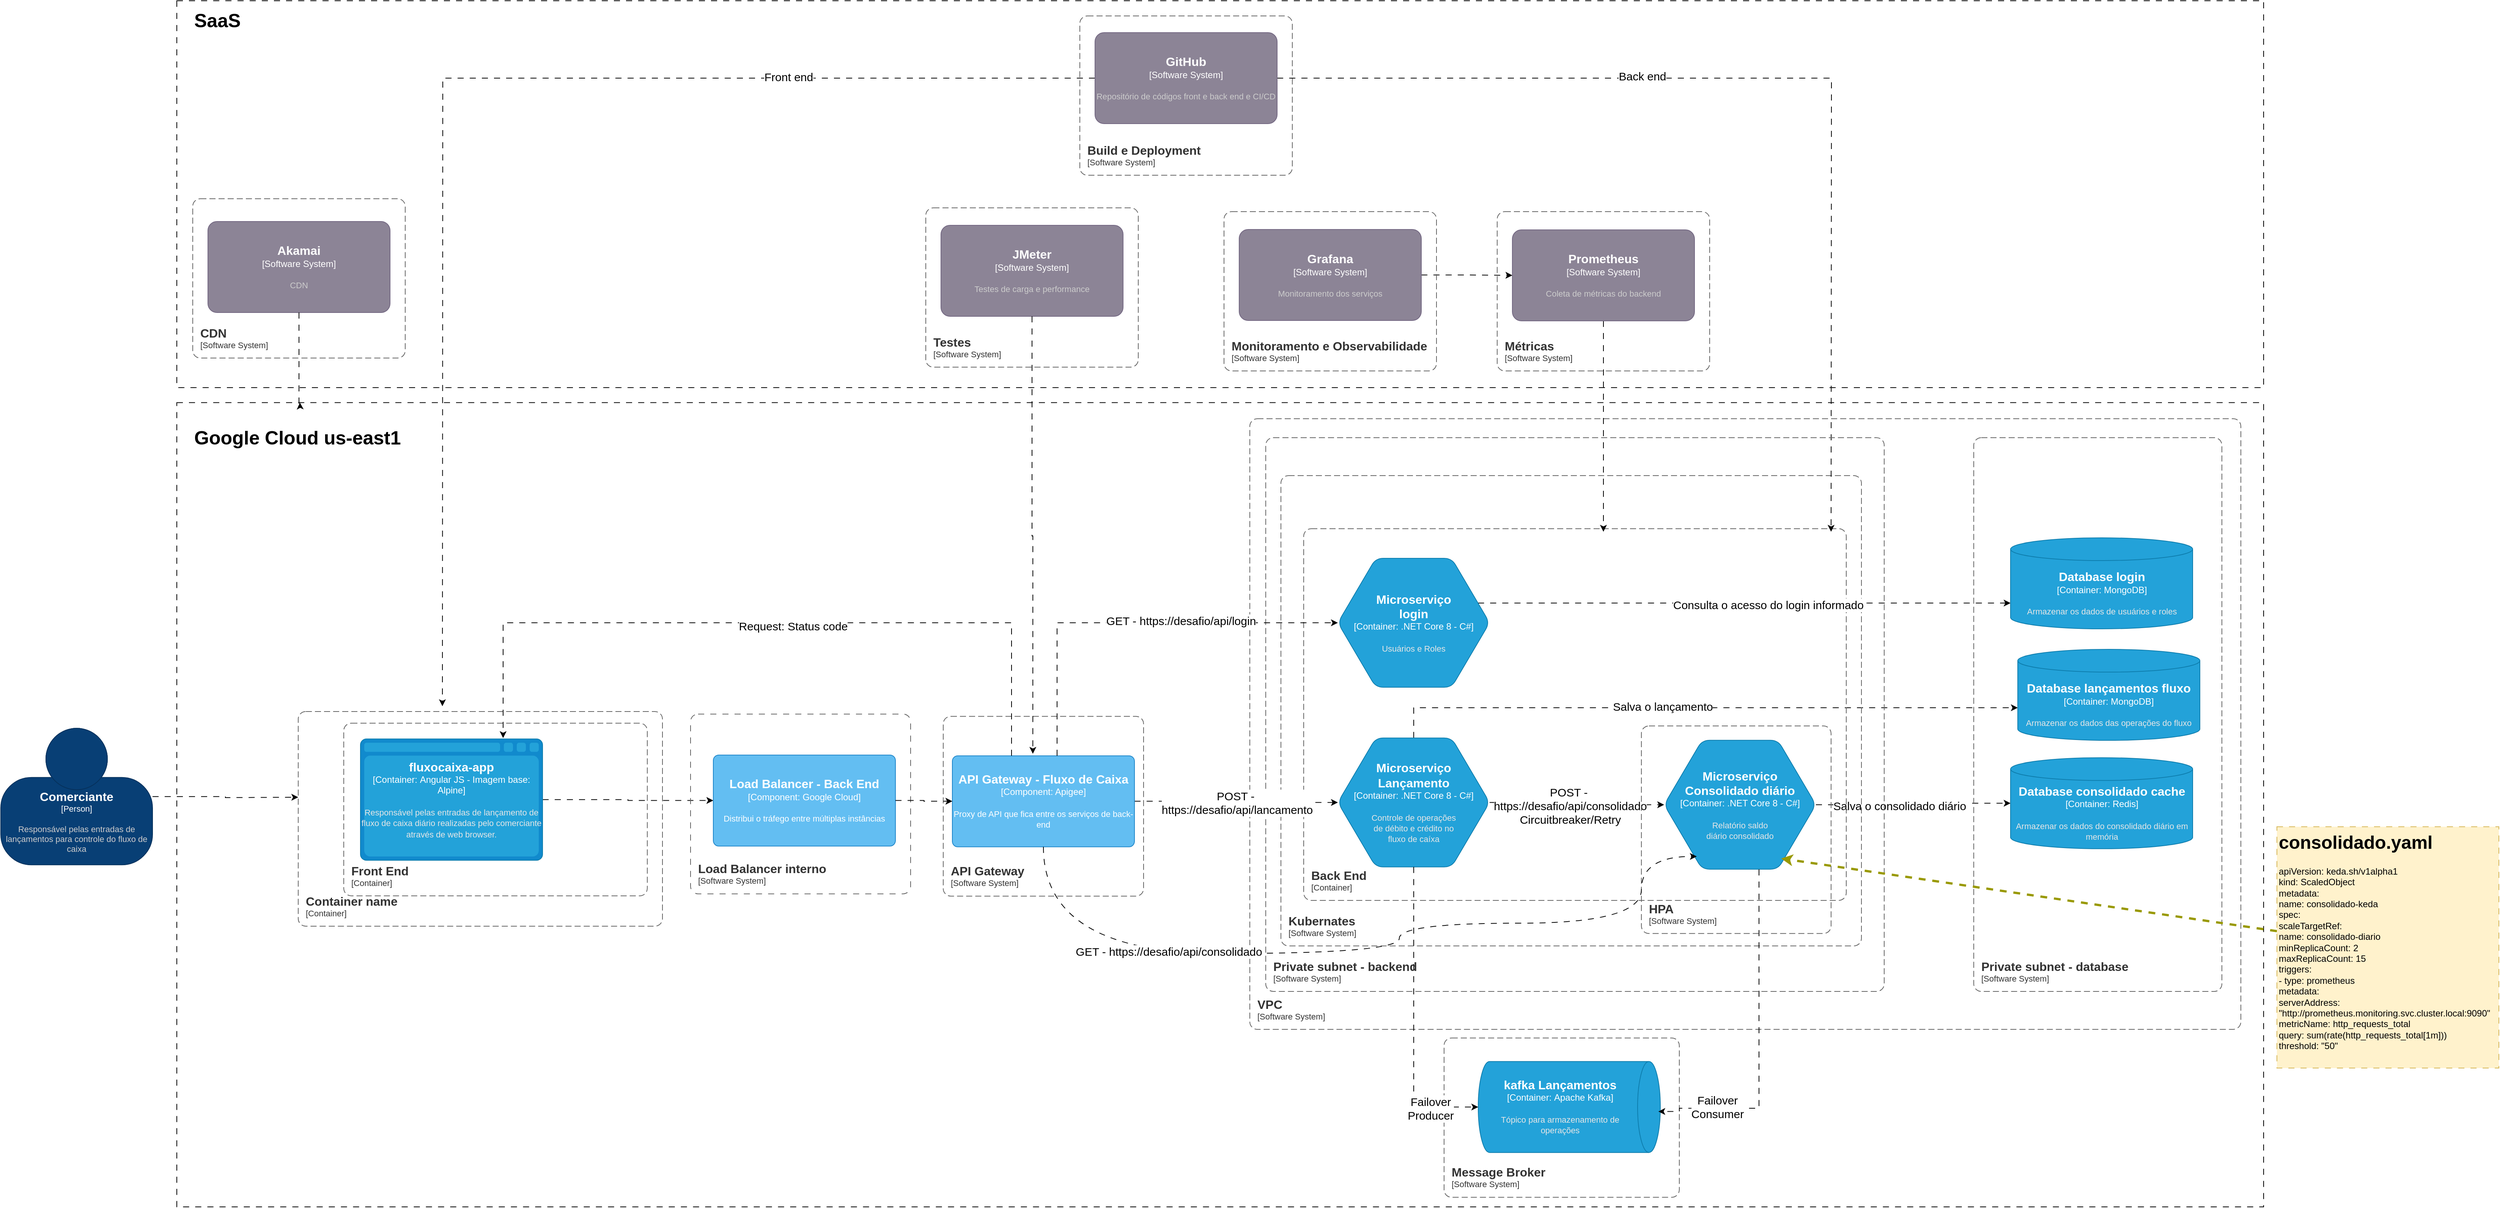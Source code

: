 <mxfile version="26.0.14">
  <diagram id="JQg-i-81HP-FtIX9Tc9Z" name="desafio-arquitetura-solucao">
    <mxGraphModel dx="3010" dy="2266" grid="1" gridSize="10" guides="1" tooltips="1" connect="1" arrows="1" fold="1" page="1" pageScale="1" pageWidth="827" pageHeight="1169" math="0" shadow="0">
      <root>
        <mxCell id="0" />
        <mxCell id="1" parent="0" />
        <mxCell id="1_nWTjB4D2IeN52-ntGo-1" value="" style="rounded=0;whiteSpace=wrap;html=1;dashed=1;dashPattern=8 8;" parent="1" vertex="1">
          <mxGeometry x="-430" y="-970" width="2750" height="510" as="geometry" />
        </mxCell>
        <mxCell id="1_nWTjB4D2IeN52-ntGo-2" value="" style="rounded=0;whiteSpace=wrap;html=1;dashed=1;dashPattern=8 8;" parent="1" vertex="1">
          <mxGeometry x="-430" y="-440.27" width="2750" height="1060.27" as="geometry" />
        </mxCell>
        <object placeholders="1" c4Name="VPC" c4Type="ContainerScopeBoundary" c4Application="Software System" label="&lt;font style=&quot;font-size: 16px&quot;&gt;&lt;b&gt;&lt;div style=&quot;text-align: left&quot;&gt;%c4Name%&lt;/div&gt;&lt;/b&gt;&lt;/font&gt;&lt;div style=&quot;text-align: left&quot;&gt;[%c4Application%]&lt;/div&gt;" id="1_nWTjB4D2IeN52-ntGo-3">
          <mxCell style="rounded=1;fontSize=11;whiteSpace=wrap;html=1;dashed=1;arcSize=20;fillColor=none;strokeColor=#666666;fontColor=#333333;labelBackgroundColor=none;align=left;verticalAlign=bottom;labelBorderColor=none;spacingTop=0;spacing=10;dashPattern=8 4;metaEdit=1;rotatable=0;perimeter=rectanglePerimeter;noLabel=0;labelPadding=0;allowArrows=0;connectable=0;expand=0;recursiveResize=0;editable=1;pointerEvents=0;absoluteArcSize=1;points=[[0.25,0,0],[0.5,0,0],[0.75,0,0],[1,0.25,0],[1,0.5,0],[1,0.75,0],[0.75,1,0],[0.5,1,0],[0.25,1,0],[0,0.75,0],[0,0.5,0],[0,0.25,0]];" parent="1" vertex="1">
            <mxGeometry x="984" y="-419" width="1306" height="805" as="geometry" />
          </mxCell>
        </object>
        <mxCell id="mxPeXCkVyTrsWIljdPd1-1" style="edgeStyle=orthogonalEdgeStyle;rounded=0;orthogonalLoop=1;jettySize=auto;html=1;dashed=1;dashPattern=8 8;" parent="1" source="1_nWTjB4D2IeN52-ntGo-5" edge="1">
          <mxGeometry relative="1" as="geometry">
            <mxPoint x="-270" y="80" as="targetPoint" />
          </mxGeometry>
        </mxCell>
        <object placeholders="1" c4Name="Comerciante" c4Type="Person" c4Description="Responsável pelas entradas de lançamentos para controle do fluxo de caixa" label="&lt;font style=&quot;font-size: 16px&quot;&gt;&lt;b&gt;%c4Name%&lt;/b&gt;&lt;/font&gt;&lt;div&gt;[%c4Type%]&lt;/div&gt;&lt;br&gt;&lt;div&gt;&lt;font style=&quot;font-size: 11px&quot;&gt;&lt;font color=&quot;#cccccc&quot;&gt;%c4Description%&lt;/font&gt;&lt;/div&gt;" id="1_nWTjB4D2IeN52-ntGo-5">
          <mxCell style="html=1;fontSize=11;dashed=0;whiteSpace=wrap;fillColor=#083F75;strokeColor=#06315C;fontColor=#ffffff;shape=mxgraph.c4.person2;align=center;metaEdit=1;points=[[0.5,0,0],[1,0.5,0],[1,0.75,0],[0.75,1,0],[0.5,1,0],[0.25,1,0],[0,0.75,0],[0,0.5,0]];resizable=0;" parent="1" vertex="1">
            <mxGeometry x="-662" y="-10.92" width="200" height="180" as="geometry" />
          </mxCell>
        </object>
        <mxCell id="1_nWTjB4D2IeN52-ntGo-79" style="edgeStyle=orthogonalEdgeStyle;rounded=0;orthogonalLoop=1;jettySize=auto;html=1;dashed=1;dashPattern=8 8;" parent="1" source="1_nWTjB4D2IeN52-ntGo-7" target="1_nWTjB4D2IeN52-ntGo-20" edge="1">
          <mxGeometry relative="1" as="geometry" />
        </mxCell>
        <object placeholders="1" c4Name="fluxocaixa-app" c4Type="Container" c4Technology="Angular JS - Imagem base: Alpine" c4Description="Responsável pelas entradas de lançamento de fluxo de caixa diário realizadas pelo comerciante através de web browser." label="&lt;font style=&quot;font-size: 16px&quot;&gt;&lt;b&gt;%c4Name%&lt;/b&gt;&lt;/font&gt;&lt;div&gt;[%c4Type%:&amp;nbsp;%c4Technology%]&lt;/div&gt;&lt;br&gt;&lt;div&gt;&lt;font style=&quot;font-size: 11px&quot;&gt;&lt;font color=&quot;#E6E6E6&quot;&gt;%c4Description%&lt;/font&gt;&lt;/div&gt;" id="1_nWTjB4D2IeN52-ntGo-7">
          <mxCell style="shape=mxgraph.c4.webBrowserContainer2;whiteSpace=wrap;html=1;boundedLbl=1;rounded=0;labelBackgroundColor=none;strokeColor=#118ACD;fillColor=#23A2D9;strokeColor=#118ACD;strokeColor2=#0E7DAD;fontSize=12;fontColor=#ffffff;align=center;metaEdit=1;points=[[0.5,0,0],[1,0.25,0],[1,0.5,0],[1,0.75,0],[0.5,1,0],[0,0.75,0],[0,0.5,0],[0,0.25,0]];resizable=0;" parent="1" vertex="1">
            <mxGeometry x="-188" y="3.08" width="240" height="160" as="geometry" />
          </mxCell>
        </object>
        <mxCell id="YRDQyGarxP1mwt7uBisZ-7" style="edgeStyle=orthogonalEdgeStyle;rounded=0;orthogonalLoop=1;jettySize=auto;html=1;dashed=1;dashPattern=8 8;" parent="1" source="1_nWTjB4D2IeN52-ntGo-8" target="1_nWTjB4D2IeN52-ntGo-12" edge="1">
          <mxGeometry relative="1" as="geometry">
            <Array as="points">
              <mxPoint x="1200" y="-38" />
            </Array>
          </mxGeometry>
        </mxCell>
        <mxCell id="lhtxCSXEla56fKNSRo25-4" value="Salva o lançamento" style="edgeLabel;html=1;align=center;verticalAlign=middle;resizable=0;points=[];fontSize=15;" parent="YRDQyGarxP1mwt7uBisZ-7" vertex="1" connectable="0">
          <mxGeometry x="0.151" y="2" relative="1" as="geometry">
            <mxPoint x="-113" as="offset" />
          </mxGeometry>
        </mxCell>
        <object placeholders="1" c4Name="Microserviço &#xa;Lançamento" c4Type="Container" c4Technology=".NET Core 8 - C#" c4Description="Controle de operações &#xa;de débito e crédito no &#xa;fluxo de caíxa" label="&lt;font style=&quot;font-size: 16px&quot;&gt;&lt;b&gt;%c4Name%&lt;/b&gt;&lt;/font&gt;&lt;div&gt;[%c4Type%:&amp;nbsp;%c4Technology%]&lt;/div&gt;&lt;br&gt;&lt;div&gt;&lt;font style=&quot;font-size: 11px&quot;&gt;&lt;font color=&quot;#E6E6E6&quot;&gt;%c4Description%&lt;/font&gt;&lt;/div&gt;" id="1_nWTjB4D2IeN52-ntGo-8">
          <mxCell style="shape=hexagon;size=50;perimeter=hexagonPerimeter2;whiteSpace=wrap;html=1;fixedSize=1;rounded=1;labelBackgroundColor=none;fillColor=#23A2D9;fontSize=12;fontColor=#ffffff;align=center;strokeColor=#0E7DAD;metaEdit=1;points=[[0.5,0,0],[1,0.25,0],[1,0.5,0],[1,0.75,0],[0.5,1,0],[0,0.75,0],[0,0.5,0],[0,0.25,0]];resizable=0;" parent="1" vertex="1">
            <mxGeometry x="1100" y="1.88" width="200" height="170" as="geometry" />
          </mxCell>
        </object>
        <mxCell id="YRDQyGarxP1mwt7uBisZ-6" style="edgeStyle=orthogonalEdgeStyle;rounded=0;orthogonalLoop=1;jettySize=auto;html=1;dashed=1;dashPattern=8 8;" parent="1" source="1_nWTjB4D2IeN52-ntGo-9" target="1_nWTjB4D2IeN52-ntGo-13" edge="1">
          <mxGeometry relative="1" as="geometry" />
        </mxCell>
        <mxCell id="lhtxCSXEla56fKNSRo25-6" value="Salva o consolidado diário" style="edgeLabel;html=1;align=center;verticalAlign=middle;resizable=0;points=[];fontSize=15;" parent="YRDQyGarxP1mwt7uBisZ-6" vertex="1" connectable="0">
          <mxGeometry x="-0.15" y="-1" relative="1" as="geometry">
            <mxPoint as="offset" />
          </mxGeometry>
        </mxCell>
        <object placeholders="1" c4Name="Microserviço &#xa;Consolidado diário" c4Type="Container" c4Technology=".NET Core 8 - C#" c4Description="Relatório saldo &#xa;diário consolidado" label="&lt;font style=&quot;font-size: 16px&quot;&gt;&lt;b&gt;%c4Name%&lt;/b&gt;&lt;/font&gt;&lt;div&gt;[%c4Type%:&amp;nbsp;%c4Technology%]&lt;/div&gt;&lt;br&gt;&lt;div&gt;&lt;font style=&quot;font-size: 11px&quot;&gt;&lt;font color=&quot;#E6E6E6&quot;&gt;%c4Description%&lt;/font&gt;&lt;/div&gt;" id="1_nWTjB4D2IeN52-ntGo-9">
          <mxCell style="shape=hexagon;size=50;perimeter=hexagonPerimeter2;whiteSpace=wrap;html=1;fixedSize=1;rounded=1;labelBackgroundColor=none;fillColor=#23A2D9;fontSize=12;fontColor=#ffffff;align=center;strokeColor=#0E7DAD;metaEdit=1;points=[[0.5,0,0],[1,0.25,0],[1,0.5,0],[1,0.75,0],[0.5,1,0],[0,0.75,0],[0,0.5,0],[0,0.25,0]];resizable=0;" parent="1" vertex="1">
            <mxGeometry x="1530" y="4.88" width="200" height="170" as="geometry" />
          </mxCell>
        </object>
        <mxCell id="1_nWTjB4D2IeN52-ntGo-10" style="edgeStyle=orthogonalEdgeStyle;rounded=0;orthogonalLoop=1;jettySize=auto;html=1;dashed=1;dashPattern=8 8;" parent="1" source="1_nWTjB4D2IeN52-ntGo-11" target="1_nWTjB4D2IeN52-ntGo-34" edge="1">
          <mxGeometry relative="1" as="geometry" />
        </mxCell>
        <object placeholders="1" c4Name="Grafana" c4Type="Software System" c4Description="Monitoramento dos serviços" label="&lt;font style=&quot;font-size: 16px&quot;&gt;&lt;b&gt;%c4Name%&lt;/b&gt;&lt;/font&gt;&lt;div&gt;[%c4Type%]&lt;/div&gt;&lt;br&gt;&lt;div&gt;&lt;font style=&quot;font-size: 11px&quot;&gt;&lt;font color=&quot;#cccccc&quot;&gt;%c4Description%&lt;/font&gt;&lt;/div&gt;" id="1_nWTjB4D2IeN52-ntGo-11">
          <mxCell style="rounded=1;whiteSpace=wrap;html=1;labelBackgroundColor=none;fillColor=#8C8496;fontColor=#ffffff;align=center;arcSize=10;strokeColor=#736782;metaEdit=1;resizable=0;points=[[0.25,0,0],[0.5,0,0],[0.75,0,0],[1,0.25,0],[1,0.5,0],[1,0.75,0],[0.75,1,0],[0.5,1,0],[0.25,1,0],[0,0.75,0],[0,0.5,0],[0,0.25,0]];" parent="1" vertex="1">
            <mxGeometry x="970" y="-668.5" width="240" height="120" as="geometry" />
          </mxCell>
        </object>
        <object placeholders="1" c4Name="Database lançamentos fluxo" c4Type="Container" c4Technology="MongoDB" c4Description="Armazenar os dados das operações do fluxo" label="&lt;font style=&quot;font-size: 16px&quot;&gt;&lt;b&gt;%c4Name%&lt;/b&gt;&lt;/font&gt;&lt;div&gt;[%c4Type%:&amp;nbsp;%c4Technology%]&lt;/div&gt;&lt;br&gt;&lt;div&gt;&lt;font style=&quot;font-size: 11px&quot;&gt;&lt;font color=&quot;#E6E6E6&quot;&gt;%c4Description%&lt;/font&gt;&lt;/div&gt;" id="1_nWTjB4D2IeN52-ntGo-12">
          <mxCell style="shape=cylinder3;size=15;whiteSpace=wrap;html=1;boundedLbl=1;rounded=0;labelBackgroundColor=none;fillColor=#23A2D9;fontSize=12;fontColor=#ffffff;align=center;strokeColor=#0E7DAD;metaEdit=1;points=[[0.5,0,0],[1,0.25,0],[1,0.5,0],[1,0.75,0],[0.5,1,0],[0,0.75,0],[0,0.5,0],[0,0.25,0]];resizable=0;" parent="1" vertex="1">
            <mxGeometry x="1996" y="-115" width="240" height="120" as="geometry" />
          </mxCell>
        </object>
        <object placeholders="1" c4Name="Database consolidado cache" c4Type="Container" c4Technology="Redis" c4Description="Armazenar os dados do consolidado diário em memória" label="&lt;font style=&quot;font-size: 16px&quot;&gt;&lt;b&gt;%c4Name%&lt;/b&gt;&lt;/font&gt;&lt;div&gt;[%c4Type%:&amp;nbsp;%c4Technology%]&lt;/div&gt;&lt;br&gt;&lt;div&gt;&lt;font style=&quot;font-size: 11px&quot;&gt;&lt;font color=&quot;#E6E6E6&quot;&gt;%c4Description%&lt;/font&gt;&lt;/div&gt;" id="1_nWTjB4D2IeN52-ntGo-13">
          <mxCell style="shape=cylinder3;size=15;whiteSpace=wrap;html=1;boundedLbl=1;rounded=0;labelBackgroundColor=none;fillColor=#23A2D9;fontSize=12;fontColor=#ffffff;align=center;strokeColor=#0E7DAD;metaEdit=1;points=[[0.5,0,0],[1,0.25,0],[1,0.5,0],[1,0.75,0],[0.5,1,0],[0,0.75,0],[0,0.5,0],[0,0.25,0]];resizable=0;" parent="1" vertex="1">
            <mxGeometry x="1986.5" y="27.88" width="240" height="120" as="geometry" />
          </mxCell>
        </object>
        <object placeholders="1" c4Name="Front End" c4Type="ContainerScopeBoundary" c4Application="Container" label="&lt;font style=&quot;font-size: 16px&quot;&gt;&lt;b&gt;&lt;div style=&quot;text-align: left&quot;&gt;%c4Name%&lt;/div&gt;&lt;/b&gt;&lt;/font&gt;&lt;div style=&quot;text-align: left&quot;&gt;[%c4Application%]&lt;/div&gt;" id="1_nWTjB4D2IeN52-ntGo-14">
          <mxCell style="rounded=1;fontSize=11;whiteSpace=wrap;html=1;dashed=1;arcSize=20;fillColor=none;strokeColor=#666666;fontColor=#333333;labelBackgroundColor=none;align=left;verticalAlign=bottom;labelBorderColor=none;spacingTop=0;spacing=10;dashPattern=8 4;metaEdit=1;rotatable=0;perimeter=rectanglePerimeter;noLabel=0;labelPadding=0;allowArrows=0;connectable=0;expand=0;recursiveResize=0;editable=1;pointerEvents=0;absoluteArcSize=1;points=[[0.25,0,0],[0.5,0,0],[0.75,0,0],[1,0.25,0],[1,0.5,0],[1,0.75,0],[0.75,1,0],[0.5,1,0],[0.25,1,0],[0,0.75,0],[0,0.5,0],[0,0.25,0]];" parent="1" vertex="1">
            <mxGeometry x="-210" y="-17.62" width="400" height="227.62" as="geometry" />
          </mxCell>
        </object>
        <object placeholders="1" c4Name="Back End" c4Type="ContainerScopeBoundary" c4Application="Container" label="&lt;font style=&quot;font-size: 16px&quot;&gt;&lt;b&gt;&lt;div style=&quot;text-align: left&quot;&gt;%c4Name%&lt;/div&gt;&lt;/b&gt;&lt;/font&gt;&lt;div style=&quot;text-align: left&quot;&gt;[%c4Application%]&lt;/div&gt;" id="1_nWTjB4D2IeN52-ntGo-15">
          <mxCell style="rounded=1;fontSize=11;whiteSpace=wrap;html=1;dashed=1;arcSize=20;fillColor=none;strokeColor=#666666;fontColor=#333333;labelBackgroundColor=none;align=left;verticalAlign=bottom;labelBorderColor=none;spacingTop=0;spacing=10;dashPattern=8 4;metaEdit=1;rotatable=0;perimeter=rectanglePerimeter;noLabel=0;labelPadding=0;allowArrows=0;connectable=0;expand=0;recursiveResize=0;editable=1;pointerEvents=0;absoluteArcSize=1;points=[[0.25,0,0],[0.5,0,0],[0.75,0,0],[1,0.25,0],[1,0.5,0],[1,0.75,0],[0.75,1,0],[0.5,1,0],[0.25,1,0],[0,0.75,0],[0,0.5,0],[0,0.25,0]];" parent="1" vertex="1">
            <mxGeometry x="1055" y="-274" width="715" height="490" as="geometry" />
          </mxCell>
        </object>
        <object placeholders="1" c4Name="Message Broker" c4Type="ContainerScopeBoundary" c4Application="Software System" label="&lt;font style=&quot;font-size: 16px&quot;&gt;&lt;b&gt;&lt;div style=&quot;text-align: left&quot;&gt;%c4Name%&lt;/div&gt;&lt;/b&gt;&lt;/font&gt;&lt;div style=&quot;text-align: left&quot;&gt;[%c4Application%]&lt;/div&gt;" id="1_nWTjB4D2IeN52-ntGo-16">
          <mxCell style="rounded=1;fontSize=11;whiteSpace=wrap;html=1;dashed=1;arcSize=20;fillColor=none;strokeColor=#666666;fontColor=#333333;labelBackgroundColor=none;align=left;verticalAlign=bottom;labelBorderColor=none;spacingTop=0;spacing=10;dashPattern=8 4;metaEdit=1;rotatable=0;perimeter=rectanglePerimeter;noLabel=0;labelPadding=0;allowArrows=0;connectable=0;expand=0;recursiveResize=0;editable=1;pointerEvents=0;absoluteArcSize=1;points=[[0.25,0,0],[0.5,0,0],[0.75,0,0],[1,0.25,0],[1,0.5,0],[1,0.75,0],[0.75,1,0],[0.5,1,0],[0.25,1,0],[0,0.75,0],[0,0.5,0],[0,0.25,0]];" parent="1" vertex="1">
            <mxGeometry x="1240" y="397.38" width="310" height="210" as="geometry" />
          </mxCell>
        </object>
        <object placeholders="1" c4Name="kafka Lançamentos" c4Type="Container" c4Technology="Apache Kafka" c4Description="Tópico para armazenamento de operações" label="&lt;font style=&quot;font-size: 16px&quot;&gt;&lt;b&gt;%c4Name%&lt;/b&gt;&lt;/font&gt;&lt;div&gt;[%c4Type%:&amp;nbsp;%c4Technology%]&lt;/div&gt;&lt;br&gt;&lt;div&gt;&lt;font style=&quot;font-size: 11px&quot;&gt;&lt;font color=&quot;#E6E6E6&quot;&gt;%c4Description%&lt;/font&gt;&lt;/div&gt;" id="1_nWTjB4D2IeN52-ntGo-17">
          <mxCell style="shape=cylinder3;size=15;direction=south;whiteSpace=wrap;html=1;boundedLbl=1;rounded=0;labelBackgroundColor=none;fillColor=#23A2D9;fontSize=12;fontColor=#ffffff;align=center;strokeColor=#0E7DAD;metaEdit=1;points=[[0.5,0,0],[1,0.25,0],[1,0.5,0],[1,0.75,0],[0.5,1,0],[0,0.75,0],[0,0.5,0],[0,0.25,0]];resizable=0;" parent="1" vertex="1">
            <mxGeometry x="1285" y="428.38" width="240" height="120" as="geometry" />
          </mxCell>
        </object>
        <object placeholders="1" c4Name="Testes" c4Type="SystemScopeBoundary" c4Application="Software System" label="&lt;font style=&quot;font-size: 16px&quot;&gt;&lt;b&gt;&lt;div style=&quot;text-align: left&quot;&gt;%c4Name%&lt;/div&gt;&lt;/b&gt;&lt;/font&gt;&lt;div style=&quot;text-align: left&quot;&gt;[%c4Application%]&lt;/div&gt;" id="1_nWTjB4D2IeN52-ntGo-18">
          <mxCell style="rounded=1;fontSize=11;whiteSpace=wrap;html=1;dashed=1;arcSize=20;fillColor=none;strokeColor=#666666;fontColor=#333333;labelBackgroundColor=none;align=left;verticalAlign=bottom;labelBorderColor=none;spacingTop=0;spacing=10;dashPattern=8 4;metaEdit=1;rotatable=0;perimeter=rectanglePerimeter;noLabel=0;labelPadding=0;allowArrows=0;connectable=0;expand=0;recursiveResize=0;editable=1;pointerEvents=0;absoluteArcSize=1;points=[[0.25,0,0],[0.5,0,0],[0.75,0,0],[1,0.25,0],[1,0.5,0],[1,0.75,0],[0.75,1,0],[0.5,1,0],[0.25,1,0],[0,0.75,0],[0,0.5,0],[0,0.25,0]];" parent="1" vertex="1">
            <mxGeometry x="557" y="-697" width="280" height="210" as="geometry" />
          </mxCell>
        </object>
        <object placeholders="1" c4Name="JMeter" c4Type="Software System" c4Description="Testes de carga e performance" label="&lt;font style=&quot;font-size: 16px&quot;&gt;&lt;b&gt;%c4Name%&lt;/b&gt;&lt;/font&gt;&lt;div&gt;[%c4Type%]&lt;/div&gt;&lt;br&gt;&lt;div&gt;&lt;font style=&quot;font-size: 11px&quot;&gt;&lt;font color=&quot;#cccccc&quot;&gt;%c4Description%&lt;/font&gt;&lt;/div&gt;" id="1_nWTjB4D2IeN52-ntGo-19">
          <mxCell style="rounded=1;whiteSpace=wrap;html=1;labelBackgroundColor=none;fillColor=#8C8496;fontColor=#ffffff;align=center;arcSize=10;strokeColor=#736782;metaEdit=1;resizable=0;points=[[0.25,0,0],[0.5,0,0],[0.75,0,0],[1,0.25,0],[1,0.5,0],[1,0.75,0],[0.75,1,0],[0.5,1,0],[0.25,1,0],[0,0.75,0],[0,0.5,0],[0,0.25,0]];" parent="1" vertex="1">
            <mxGeometry x="577" y="-674" width="240" height="120" as="geometry" />
          </mxCell>
        </object>
        <object placeholders="1" c4Name="Load Balancer - Back End" c4Type="Component" c4Technology="Google Cloud" c4Description="Distribui o tráfego entre múltiplas instâncias" label="&lt;font style=&quot;font-size: 16px&quot;&gt;&lt;b&gt;%c4Name%&lt;/b&gt;&lt;/font&gt;&lt;div&gt;[%c4Type%: %c4Technology%]&lt;/div&gt;&lt;br&gt;&lt;div&gt;&lt;font style=&quot;font-size: 11px&quot;&gt;%c4Description%&lt;/font&gt;&lt;/div&gt;" id="1_nWTjB4D2IeN52-ntGo-20">
          <mxCell style="rounded=1;whiteSpace=wrap;html=1;labelBackgroundColor=none;fillColor=#63BEF2;fontColor=#ffffff;align=center;arcSize=6;strokeColor=#2086C9;metaEdit=1;resizable=0;points=[[0.25,0,0],[0.5,0,0],[0.75,0,0],[1,0.25,0],[1,0.5,0],[1,0.75,0],[0.75,1,0],[0.5,1,0],[0.25,1,0],[0,0.75,0],[0,0.5,0],[0,0.25,0]];" parent="1" vertex="1">
            <mxGeometry x="277" y="24.33" width="240" height="120" as="geometry" />
          </mxCell>
        </object>
        <object placeholders="1" c4Name="Load Balancer interno" c4Type="SystemScopeBoundary" c4Application="Software System" label="&lt;font style=&quot;font-size: 16px&quot;&gt;&lt;b&gt;&lt;div style=&quot;text-align: left&quot;&gt;%c4Name%&lt;/div&gt;&lt;/b&gt;&lt;/font&gt;&lt;div style=&quot;text-align: left&quot;&gt;[%c4Application%]&lt;/div&gt;" id="1_nWTjB4D2IeN52-ntGo-21">
          <mxCell style="rounded=1;fontSize=11;whiteSpace=wrap;html=1;dashed=1;arcSize=20;fillColor=none;strokeColor=#666666;fontColor=#333333;labelBackgroundColor=none;align=left;verticalAlign=bottom;labelBorderColor=none;spacingTop=0;spacing=10;dashPattern=8 8;metaEdit=1;rotatable=0;perimeter=rectanglePerimeter;noLabel=0;labelPadding=0;allowArrows=0;connectable=0;expand=0;recursiveResize=0;editable=1;pointerEvents=0;absoluteArcSize=1;points=[[0.25,0,0],[0.5,0,0],[0.75,0,0],[1,0.25,0],[1,0.5,0],[1,0.75,0],[0.75,1,0],[0.5,1,0],[0.25,1,0],[0,0.75,0],[0,0.5,0],[0,0.25,0]];" parent="1" vertex="1">
            <mxGeometry x="247" y="-29.67" width="290" height="237" as="geometry" />
          </mxCell>
        </object>
        <object placeholders="1" c4Name="Kubernates" c4Type="SystemScopeBoundary" c4Application="Software System" label="&lt;font style=&quot;font-size: 16px&quot;&gt;&lt;b&gt;&lt;div style=&quot;text-align: left&quot;&gt;%c4Name%&lt;/div&gt;&lt;/b&gt;&lt;/font&gt;&lt;div style=&quot;text-align: left&quot;&gt;[%c4Application%]&lt;/div&gt;" id="1_nWTjB4D2IeN52-ntGo-22">
          <mxCell style="rounded=1;fontSize=11;whiteSpace=wrap;html=1;dashed=1;arcSize=20;fillColor=none;strokeColor=#666666;fontColor=#333333;labelBackgroundColor=none;align=left;verticalAlign=bottom;labelBorderColor=none;spacingTop=0;spacing=10;dashPattern=8 4;metaEdit=1;rotatable=0;perimeter=rectanglePerimeter;noLabel=0;labelPadding=0;allowArrows=0;connectable=0;expand=0;recursiveResize=0;editable=1;pointerEvents=0;absoluteArcSize=1;points=[[0.25,0,0],[0.5,0,0],[0.75,0,0],[1,0.25,0],[1,0.5,0],[1,0.75,0],[0.75,1,0],[0.5,1,0],[0.25,1,0],[0,0.75,0],[0,0.5,0],[0,0.25,0]];" parent="1" vertex="1">
            <mxGeometry x="1025" y="-344" width="765" height="620" as="geometry" />
          </mxCell>
        </object>
        <object placeholders="1" c4Name="Build e Deployment" c4Type="SystemScopeBoundary" c4Application="Software System" label="&lt;font style=&quot;font-size: 16px&quot;&gt;&lt;b&gt;&lt;div style=&quot;text-align: left&quot;&gt;%c4Name%&lt;/div&gt;&lt;/b&gt;&lt;/font&gt;&lt;div style=&quot;text-align: left&quot;&gt;[%c4Application%]&lt;/div&gt;" id="1_nWTjB4D2IeN52-ntGo-23">
          <mxCell style="rounded=1;fontSize=11;whiteSpace=wrap;html=1;dashed=1;arcSize=20;fillColor=none;strokeColor=#666666;fontColor=#333333;labelBackgroundColor=none;align=left;verticalAlign=bottom;labelBorderColor=none;spacingTop=0;spacing=10;dashPattern=8 4;metaEdit=1;rotatable=0;perimeter=rectanglePerimeter;noLabel=0;labelPadding=0;allowArrows=0;connectable=0;expand=0;recursiveResize=0;editable=1;pointerEvents=0;absoluteArcSize=1;points=[[0.25,0,0],[0.5,0,0],[0.75,0,0],[1,0.25,0],[1,0.5,0],[1,0.75,0],[0.75,1,0],[0.5,1,0],[0.25,1,0],[0,0.75,0],[0,0.5,0],[0,0.25,0]];" parent="1" vertex="1">
            <mxGeometry x="760" y="-950" width="280" height="210" as="geometry" />
          </mxCell>
        </object>
        <mxCell id="VSMVFff1e4TmQ15edOFi-2" style="edgeStyle=orthogonalEdgeStyle;rounded=0;orthogonalLoop=1;jettySize=auto;html=1;jumpStyle=arc;dashed=1;dashPattern=8 8;" parent="1" source="1_nWTjB4D2IeN52-ntGo-25" edge="1">
          <mxGeometry relative="1" as="geometry">
            <mxPoint x="1750" y="-270" as="targetPoint" />
          </mxGeometry>
        </mxCell>
        <mxCell id="EgUc-Fdk1iSKR5VVn1ga-2" value="Back end" style="edgeLabel;html=1;align=center;verticalAlign=middle;resizable=0;points=[];fontSize=15;" parent="VSMVFff1e4TmQ15edOFi-2" vertex="1" connectable="0">
          <mxGeometry x="-0.277" y="3" relative="1" as="geometry">
            <mxPoint as="offset" />
          </mxGeometry>
        </mxCell>
        <mxCell id="EgUc-Fdk1iSKR5VVn1ga-1" style="edgeStyle=orthogonalEdgeStyle;rounded=0;orthogonalLoop=1;jettySize=auto;html=1;dashed=1;dashPattern=8 8;" parent="1" source="1_nWTjB4D2IeN52-ntGo-25" edge="1">
          <mxGeometry relative="1" as="geometry">
            <mxPoint x="-80" y="-40" as="targetPoint" />
          </mxGeometry>
        </mxCell>
        <mxCell id="EgUc-Fdk1iSKR5VVn1ga-3" value="Front end" style="edgeLabel;html=1;align=center;verticalAlign=middle;resizable=0;points=[];fontSize=15;" parent="EgUc-Fdk1iSKR5VVn1ga-1" vertex="1" connectable="0">
          <mxGeometry x="-0.522" y="-2" relative="1" as="geometry">
            <mxPoint x="-1" as="offset" />
          </mxGeometry>
        </mxCell>
        <object placeholders="1" c4Name="GitHub" c4Type="Software System" c4Description="Repositório de códigos front e back end e CI/CD" label="&lt;font style=&quot;font-size: 16px&quot;&gt;&lt;b&gt;%c4Name%&lt;/b&gt;&lt;/font&gt;&lt;div&gt;[%c4Type%]&lt;/div&gt;&lt;br&gt;&lt;div&gt;&lt;font style=&quot;font-size: 11px&quot;&gt;&lt;font color=&quot;#cccccc&quot;&gt;%c4Description%&lt;/font&gt;&lt;/div&gt;" id="1_nWTjB4D2IeN52-ntGo-25">
          <mxCell style="rounded=1;whiteSpace=wrap;html=1;labelBackgroundColor=none;fillColor=#8C8496;fontColor=#ffffff;align=center;arcSize=10;strokeColor=#736782;metaEdit=1;resizable=0;points=[[0.25,0,0],[0.5,0,0],[0.75,0,0],[1,0.25,0],[1,0.5,0],[1,0.75,0],[0.75,1,0],[0.5,1,0],[0.25,1,0],[0,0.75,0],[0,0.5,0],[0,0.25,0]];" parent="1" vertex="1">
            <mxGeometry x="780" y="-928" width="240" height="120" as="geometry" />
          </mxCell>
        </object>
        <object placeholders="1" c4Name="Monitoramento e Observabilidade" c4Type="SystemScopeBoundary" c4Application="Software System" label="&lt;font style=&quot;font-size: 16px&quot;&gt;&lt;b&gt;&lt;div style=&quot;text-align: left&quot;&gt;%c4Name%&lt;/div&gt;&lt;/b&gt;&lt;/font&gt;&lt;div style=&quot;text-align: left&quot;&gt;[%c4Application%]&lt;/div&gt;" id="1_nWTjB4D2IeN52-ntGo-26">
          <mxCell style="rounded=1;fontSize=11;whiteSpace=wrap;html=1;dashed=1;arcSize=20;fillColor=none;strokeColor=#666666;fontColor=#333333;labelBackgroundColor=none;align=left;verticalAlign=bottom;labelBorderColor=none;spacingTop=0;spacing=10;dashPattern=8 4;metaEdit=1;rotatable=0;perimeter=rectanglePerimeter;noLabel=0;labelPadding=0;allowArrows=0;connectable=0;expand=0;recursiveResize=0;editable=1;pointerEvents=0;absoluteArcSize=1;points=[[0.25,0,0],[0.5,0,0],[0.75,0,0],[1,0.25,0],[1,0.5,0],[1,0.75,0],[0.75,1,0],[0.5,1,0],[0.25,1,0],[0,0.75,0],[0,0.5,0],[0,0.25,0]];" parent="1" vertex="1">
            <mxGeometry x="950" y="-692" width="280" height="210" as="geometry" />
          </mxCell>
        </object>
        <object placeholders="1" c4Name="Container name" c4Type="ContainerScopeBoundary" c4Application="Container" label="&lt;font style=&quot;font-size: 16px&quot;&gt;&lt;b&gt;&lt;div style=&quot;text-align: left&quot;&gt;%c4Name%&lt;/div&gt;&lt;/b&gt;&lt;/font&gt;&lt;div style=&quot;text-align: left&quot;&gt;[%c4Application%]&lt;/div&gt;" id="1_nWTjB4D2IeN52-ntGo-29">
          <mxCell style="rounded=1;fontSize=11;whiteSpace=wrap;html=1;dashed=1;arcSize=20;fillColor=none;strokeColor=#666666;fontColor=#333333;labelBackgroundColor=none;align=left;verticalAlign=bottom;labelBorderColor=none;spacingTop=0;spacing=10;dashPattern=8 4;metaEdit=1;rotatable=0;perimeter=rectanglePerimeter;noLabel=0;labelPadding=0;allowArrows=0;connectable=0;expand=0;recursiveResize=0;editable=1;pointerEvents=0;absoluteArcSize=1;points=[[0.25,0,0],[0.5,0,0],[0.75,0,0],[1,0.25,0],[1,0.5,0],[1,0.75,0],[0.75,1,0],[0.5,1,0],[0.25,1,0],[0,0.75,0],[0,0.5,0],[0,0.25,0]];" parent="1" vertex="1">
            <mxGeometry x="-270" y="-33" width="480" height="283" as="geometry" />
          </mxCell>
        </object>
        <object placeholders="1" c4Name="CDN" c4Type="SystemScopeBoundary" c4Application="Software System" label="&lt;font style=&quot;font-size: 16px&quot;&gt;&lt;b&gt;&lt;div style=&quot;text-align: left&quot;&gt;%c4Name%&lt;/div&gt;&lt;/b&gt;&lt;/font&gt;&lt;div style=&quot;text-align: left&quot;&gt;[%c4Application%]&lt;/div&gt;" id="1_nWTjB4D2IeN52-ntGo-30">
          <mxCell style="rounded=1;fontSize=11;whiteSpace=wrap;html=1;dashed=1;arcSize=20;fillColor=none;strokeColor=#666666;fontColor=#333333;labelBackgroundColor=none;align=left;verticalAlign=bottom;labelBorderColor=none;spacingTop=0;spacing=10;dashPattern=8 4;metaEdit=1;rotatable=0;perimeter=rectanglePerimeter;noLabel=0;labelPadding=0;allowArrows=0;connectable=0;expand=0;recursiveResize=0;editable=1;pointerEvents=0;absoluteArcSize=1;points=[[0.25,0,0],[0.5,0,0],[0.75,0,0],[1,0.25,0],[1,0.5,0],[1,0.75,0],[0.75,1,0],[0.5,1,0],[0.25,1,0],[0,0.75,0],[0,0.5,0],[0,0.25,0]];" parent="1" vertex="1">
            <mxGeometry x="-409" y="-709" width="280" height="210" as="geometry" />
          </mxCell>
        </object>
        <object placeholders="1" c4Name="Akamai" c4Type="Software System" c4Description="CDN" label="&lt;font style=&quot;font-size: 16px&quot;&gt;&lt;b&gt;%c4Name%&lt;/b&gt;&lt;/font&gt;&lt;div&gt;[%c4Type%]&lt;/div&gt;&lt;br&gt;&lt;div&gt;&lt;font style=&quot;font-size: 11px&quot;&gt;&lt;font color=&quot;#cccccc&quot;&gt;%c4Description%&lt;/font&gt;&lt;/div&gt;" id="1_nWTjB4D2IeN52-ntGo-31">
          <mxCell style="rounded=1;whiteSpace=wrap;html=1;labelBackgroundColor=none;fillColor=#8C8496;fontColor=#ffffff;align=center;arcSize=10;strokeColor=#736782;metaEdit=1;resizable=0;points=[[0.25,0,0],[0.5,0,0],[0.75,0,0],[1,0.25,0],[1,0.5,0],[1,0.75,0],[0.75,1,0],[0.5,1,0],[0.25,1,0],[0,0.75,0],[0,0.5,0],[0,0.25,0]];" parent="1" vertex="1">
            <mxGeometry x="-389" y="-679" width="240" height="120" as="geometry" />
          </mxCell>
        </object>
        <object placeholders="1" c4Name="Métricas" c4Type="SystemScopeBoundary" c4Application="Software System" label="&lt;font style=&quot;font-size: 16px&quot;&gt;&lt;b&gt;&lt;div style=&quot;text-align: left&quot;&gt;%c4Name%&lt;/div&gt;&lt;/b&gt;&lt;/font&gt;&lt;div style=&quot;text-align: left&quot;&gt;[%c4Application%]&lt;/div&gt;" id="1_nWTjB4D2IeN52-ntGo-32">
          <mxCell style="rounded=1;fontSize=11;whiteSpace=wrap;html=1;dashed=1;arcSize=20;fillColor=none;strokeColor=#666666;fontColor=#333333;labelBackgroundColor=none;align=left;verticalAlign=bottom;labelBorderColor=none;spacingTop=0;spacing=10;dashPattern=8 4;metaEdit=1;rotatable=0;perimeter=rectanglePerimeter;noLabel=0;labelPadding=0;allowArrows=0;connectable=0;expand=0;recursiveResize=0;editable=1;pointerEvents=0;absoluteArcSize=1;points=[[0.25,0,0],[0.5,0,0],[0.75,0,0],[1,0.25,0],[1,0.5,0],[1,0.75,0],[0.75,1,0],[0.5,1,0],[0.25,1,0],[0,0.75,0],[0,0.5,0],[0,0.25,0]];" parent="1" vertex="1">
            <mxGeometry x="1310" y="-692" width="280" height="210" as="geometry" />
          </mxCell>
        </object>
        <mxCell id="PhERELUbLCwEJLd0aYBk-6" style="edgeStyle=orthogonalEdgeStyle;rounded=0;orthogonalLoop=1;jettySize=auto;html=1;jumpStyle=arc;dashed=1;dashPattern=8 8;" parent="1" source="1_nWTjB4D2IeN52-ntGo-34" edge="1">
          <mxGeometry relative="1" as="geometry">
            <mxPoint x="1450" y="-270" as="targetPoint" />
          </mxGeometry>
        </mxCell>
        <object placeholders="1" c4Name="Prometheus" c4Type="Software System" c4Description="Coleta de métricas do backend" label="&lt;font style=&quot;font-size: 16px&quot;&gt;&lt;b&gt;%c4Name%&lt;/b&gt;&lt;/font&gt;&lt;div&gt;[%c4Type%]&lt;/div&gt;&lt;br&gt;&lt;div&gt;&lt;font style=&quot;font-size: 11px&quot;&gt;&lt;font color=&quot;#cccccc&quot;&gt;%c4Description%&lt;/font&gt;&lt;/div&gt;" id="1_nWTjB4D2IeN52-ntGo-34">
          <mxCell style="rounded=1;whiteSpace=wrap;html=1;labelBackgroundColor=none;fillColor=#8C8496;fontColor=#ffffff;align=center;arcSize=10;strokeColor=#736782;metaEdit=1;resizable=0;points=[[0.25,0,0],[0.5,0,0],[0.75,0,0],[1,0.25,0],[1,0.5,0],[1,0.75,0],[0.75,1,0],[0.5,1,0],[0.25,1,0],[0,0.75,0],[0,0.5,0],[0,0.25,0]];" parent="1" vertex="1">
            <mxGeometry x="1330" y="-668" width="240" height="120" as="geometry" />
          </mxCell>
        </object>
        <mxCell id="1_nWTjB4D2IeN52-ntGo-35" value="Google Cloud us-east1" style="text;html=1;align=left;verticalAlign=middle;whiteSpace=wrap;rounded=0;fontSize=25;fontStyle=1" parent="1" vertex="1">
          <mxGeometry x="-409" y="-410" width="299" height="30" as="geometry" />
        </mxCell>
        <object placeholders="1" c4Name="Private subnet - backend" c4Type="ContainerScopeBoundary" c4Application="Software System" label="&lt;font style=&quot;font-size: 16px&quot;&gt;&lt;b&gt;&lt;div style=&quot;text-align: left&quot;&gt;%c4Name%&lt;/div&gt;&lt;/b&gt;&lt;/font&gt;&lt;div style=&quot;text-align: left&quot;&gt;[%c4Application%]&lt;/div&gt;" id="1_nWTjB4D2IeN52-ntGo-36">
          <mxCell style="rounded=1;fontSize=11;whiteSpace=wrap;html=1;dashed=1;arcSize=20;fillColor=none;strokeColor=#666666;fontColor=#333333;labelBackgroundColor=none;align=left;verticalAlign=bottom;labelBorderColor=none;spacingTop=0;spacing=10;dashPattern=8 4;metaEdit=1;rotatable=0;perimeter=rectanglePerimeter;noLabel=0;labelPadding=0;allowArrows=0;connectable=0;expand=0;recursiveResize=0;editable=1;pointerEvents=0;absoluteArcSize=1;points=[[0.25,0,0],[0.5,0,0],[0.75,0,0],[1,0.25,0],[1,0.5,0],[1,0.75,0],[0.75,1,0],[0.5,1,0],[0.25,1,0],[0,0.75,0],[0,0.5,0],[0,0.25,0]];" parent="1" vertex="1">
            <mxGeometry x="1005" y="-394" width="815" height="730" as="geometry" />
          </mxCell>
        </object>
        <mxCell id="YRDQyGarxP1mwt7uBisZ-1" style="edgeStyle=orthogonalEdgeStyle;rounded=0;orthogonalLoop=1;jettySize=auto;html=1;dashed=1;dashPattern=8 8;" parent="1" source="1_nWTjB4D2IeN52-ntGo-39" target="1_nWTjB4D2IeN52-ntGo-8" edge="1">
          <mxGeometry relative="1" as="geometry" />
        </mxCell>
        <mxCell id="khBpmWEpQyQRQIn4XSHx-1" value="POST -&amp;nbsp;&lt;div&gt;https://desafio/api/lancamento&lt;/div&gt;" style="edgeLabel;html=1;align=center;verticalAlign=middle;resizable=0;points=[];fontSize=15;" parent="YRDQyGarxP1mwt7uBisZ-1" vertex="1" connectable="0">
          <mxGeometry x="0.034" relative="1" as="geometry">
            <mxPoint x="-3" as="offset" />
          </mxGeometry>
        </mxCell>
        <object placeholders="1" c4Name="API Gateway - Fluxo de Caixa" c4Type="Component" c4Technology="Apigee" c4Description="Proxy de API que fica entre os serviços de back-end" label="&lt;font style=&quot;font-size: 16px&quot;&gt;&lt;b&gt;%c4Name%&lt;/b&gt;&lt;/font&gt;&lt;div&gt;[%c4Type%: %c4Technology%]&lt;/div&gt;&lt;br&gt;&lt;div&gt;&lt;font style=&quot;font-size: 11px&quot;&gt;%c4Description%&lt;/font&gt;&lt;/div&gt;" id="1_nWTjB4D2IeN52-ntGo-39">
          <mxCell style="rounded=1;whiteSpace=wrap;html=1;labelBackgroundColor=none;fillColor=#63BEF2;fontColor=#ffffff;align=center;arcSize=6;strokeColor=#2086C9;metaEdit=1;resizable=0;points=[[0.25,0,0],[0.5,0,0],[0.75,0,0],[1,0.25,0],[1,0.5,0],[1,0.75,0],[0.75,1,0],[0.5,1,0],[0.25,1,0],[0,0.75,0],[0,0.5,0],[0,0.25,0]];" parent="1" vertex="1">
            <mxGeometry x="592" y="25.33" width="240" height="120" as="geometry" />
          </mxCell>
        </object>
        <object placeholders="1" c4Name="API Gateway" c4Type="SystemScopeBoundary" c4Application="Software System" label="&lt;font style=&quot;font-size: 16px&quot;&gt;&lt;b&gt;&lt;div style=&quot;text-align: left&quot;&gt;%c4Name%&lt;/div&gt;&lt;/b&gt;&lt;/font&gt;&lt;div style=&quot;text-align: left&quot;&gt;[%c4Application%]&lt;/div&gt;" id="1_nWTjB4D2IeN52-ntGo-40">
          <mxCell style="rounded=1;fontSize=11;whiteSpace=wrap;html=1;dashed=1;arcSize=20;fillColor=none;strokeColor=#666666;fontColor=#333333;labelBackgroundColor=none;align=left;verticalAlign=bottom;labelBorderColor=none;spacingTop=0;spacing=10;dashPattern=8 4;metaEdit=1;rotatable=0;perimeter=rectanglePerimeter;noLabel=0;labelPadding=0;allowArrows=0;connectable=0;expand=0;recursiveResize=0;editable=1;pointerEvents=0;absoluteArcSize=1;points=[[0.25,0,0],[0.5,0,0],[0.75,0,0],[1,0.25,0],[1,0.5,0],[1,0.75,0],[0.75,1,0],[0.5,1,0],[0.25,1,0],[0,0.75,0],[0,0.5,0],[0,0.25,0]];" parent="1" vertex="1">
            <mxGeometry x="580" y="-26.67" width="264" height="237" as="geometry" />
          </mxCell>
        </object>
        <mxCell id="YRDQyGarxP1mwt7uBisZ-4" style="edgeStyle=orthogonalEdgeStyle;rounded=0;orthogonalLoop=1;jettySize=auto;html=1;jumpStyle=arc;dashed=1;dashPattern=8 8;" parent="1" source="1_nWTjB4D2IeN52-ntGo-43" target="1_nWTjB4D2IeN52-ntGo-44" edge="1">
          <mxGeometry relative="1" as="geometry">
            <Array as="points">
              <mxPoint x="1650" y="-176" />
              <mxPoint x="1650" y="-176" />
            </Array>
          </mxGeometry>
        </mxCell>
        <mxCell id="lhtxCSXEla56fKNSRo25-7" value="Consulta o acesso do login informado" style="edgeLabel;html=1;align=center;verticalAlign=middle;resizable=0;points=[];fontSize=15;" parent="YRDQyGarxP1mwt7uBisZ-4" vertex="1" connectable="0">
          <mxGeometry x="0.088" y="-2" relative="1" as="geometry">
            <mxPoint as="offset" />
          </mxGeometry>
        </mxCell>
        <object placeholders="1" c4Name="Microserviço &#xa;login" c4Type="Container" c4Technology=".NET Core 8 - C#" c4Description="Usuários e Roles" label="&lt;font style=&quot;font-size: 16px&quot;&gt;&lt;b&gt;%c4Name%&lt;/b&gt;&lt;/font&gt;&lt;div&gt;[%c4Type%:&amp;nbsp;%c4Technology%]&lt;/div&gt;&lt;br&gt;&lt;div&gt;&lt;font style=&quot;font-size: 11px&quot;&gt;&lt;font color=&quot;#E6E6E6&quot;&gt;%c4Description%&lt;/font&gt;&lt;/div&gt;" id="1_nWTjB4D2IeN52-ntGo-43">
          <mxCell style="shape=hexagon;size=50;perimeter=hexagonPerimeter2;whiteSpace=wrap;html=1;fixedSize=1;rounded=1;labelBackgroundColor=none;fillColor=#23A2D9;fontSize=12;fontColor=#ffffff;align=center;strokeColor=#0E7DAD;metaEdit=1;points=[[0.5,0,0],[1,0.25,0],[1,0.5,0],[1,0.75,0],[0.5,1,0],[0,0.75,0],[0,0.5,0],[0,0.25,0]];resizable=0;" parent="1" vertex="1">
            <mxGeometry x="1100" y="-235" width="200" height="170" as="geometry" />
          </mxCell>
        </object>
        <object placeholders="1" c4Name="Database login" c4Type="Container" c4Technology="MongoDB" c4Description="Armazenar os dados de usuários e roles" label="&lt;font style=&quot;font-size: 16px&quot;&gt;&lt;b&gt;%c4Name%&lt;/b&gt;&lt;/font&gt;&lt;div&gt;[%c4Type%:&amp;nbsp;%c4Technology%]&lt;/div&gt;&lt;br&gt;&lt;div&gt;&lt;font style=&quot;font-size: 11px&quot;&gt;&lt;font color=&quot;#E6E6E6&quot;&gt;%c4Description%&lt;/font&gt;&lt;/div&gt;" id="1_nWTjB4D2IeN52-ntGo-44">
          <mxCell style="shape=cylinder3;size=15;whiteSpace=wrap;html=1;boundedLbl=1;rounded=0;labelBackgroundColor=none;fillColor=#23A2D9;fontSize=12;fontColor=#ffffff;align=center;strokeColor=#0E7DAD;metaEdit=1;points=[[0.5,0,0],[1,0.25,0],[1,0.5,0],[1,0.75,0],[0.5,1,0],[0,0.75,0],[0,0.5,0],[0,0.25,0]];resizable=0;" parent="1" vertex="1">
            <mxGeometry x="1986.5" y="-262" width="240" height="120" as="geometry" />
          </mxCell>
        </object>
        <mxCell id="1_nWTjB4D2IeN52-ntGo-46" style="edgeStyle=orthogonalEdgeStyle;rounded=0;orthogonalLoop=1;jettySize=auto;html=1;entryX=0.5;entryY=1;entryDx=0;entryDy=0;entryPerimeter=0;jumpStyle=arc;dashed=1;dashPattern=8 8;" parent="1" source="1_nWTjB4D2IeN52-ntGo-8" target="1_nWTjB4D2IeN52-ntGo-17" edge="1">
          <mxGeometry relative="1" as="geometry" />
        </mxCell>
        <mxCell id="1_nWTjB4D2IeN52-ntGo-47" value="Failover&lt;div&gt;Producer&lt;/div&gt;" style="edgeLabel;html=1;align=center;verticalAlign=middle;resizable=0;points=[];fontSize=15;" parent="1_nWTjB4D2IeN52-ntGo-46" vertex="1" connectable="0">
          <mxGeometry x="0.599" y="-1" relative="1" as="geometry">
            <mxPoint x="17" as="offset" />
          </mxGeometry>
        </mxCell>
        <mxCell id="1_nWTjB4D2IeN52-ntGo-48" style="edgeStyle=orthogonalEdgeStyle;rounded=0;orthogonalLoop=1;jettySize=auto;html=1;entryX=0.549;entryY=0.011;entryDx=0;entryDy=0;entryPerimeter=0;dashed=1;dashPattern=8 8;" parent="1" target="1_nWTjB4D2IeN52-ntGo-17" edge="1">
          <mxGeometry relative="1" as="geometry">
            <Array as="points">
              <mxPoint x="1655" y="490" />
              <mxPoint x="1550" y="490" />
              <mxPoint x="1550" y="494" />
            </Array>
            <mxPoint x="1655" y="175.08" as="sourcePoint" />
            <mxPoint x="1550" y="488.58" as="targetPoint" />
          </mxGeometry>
        </mxCell>
        <mxCell id="1_nWTjB4D2IeN52-ntGo-49" value="Failover&lt;div&gt;Consumer&lt;/div&gt;" style="edgeLabel;html=1;align=center;verticalAlign=middle;resizable=0;points=[];fontSize=15;" parent="1_nWTjB4D2IeN52-ntGo-48" vertex="1" connectable="0">
          <mxGeometry x="0.672" relative="1" as="geometry">
            <mxPoint x="8" y="-2" as="offset" />
          </mxGeometry>
        </mxCell>
        <mxCell id="1_nWTjB4D2IeN52-ntGo-56" value="SaaS" style="text;html=1;align=left;verticalAlign=middle;whiteSpace=wrap;rounded=0;fontSize=25;fontStyle=1" parent="1" vertex="1">
          <mxGeometry x="-409" y="-960" width="150" height="30" as="geometry" />
        </mxCell>
        <mxCell id="1_nWTjB4D2IeN52-ntGo-57" style="edgeStyle=orthogonalEdgeStyle;rounded=0;orthogonalLoop=1;jettySize=auto;html=1;entryX=0;entryY=0.5;entryDx=0;entryDy=0;entryPerimeter=0;dashed=1;dashPattern=8 8;" parent="1" source="1_nWTjB4D2IeN52-ntGo-8" target="1_nWTjB4D2IeN52-ntGo-9" edge="1">
          <mxGeometry relative="1" as="geometry" />
        </mxCell>
        <mxCell id="1_nWTjB4D2IeN52-ntGo-58" value="POST -&amp;nbsp;&lt;div&gt;https://desafio/api/consolidado&lt;div&gt;Circuitbreaker/Retry&lt;/div&gt;&lt;/div&gt;" style="edgeLabel;html=1;align=center;verticalAlign=middle;resizable=0;points=[];fontSize=15;" parent="1_nWTjB4D2IeN52-ntGo-57" vertex="1" connectable="0">
          <mxGeometry x="0.02" y="-1" relative="1" as="geometry">
            <mxPoint x="-10" as="offset" />
          </mxGeometry>
        </mxCell>
        <object placeholders="1" c4Name="HPA" c4Type="ContainerScopeBoundary" c4Application="Software System" label="&lt;font style=&quot;font-size: 16px&quot;&gt;&lt;b&gt;&lt;div style=&quot;text-align: left&quot;&gt;%c4Name%&lt;/div&gt;&lt;/b&gt;&lt;/font&gt;&lt;div style=&quot;text-align: left&quot;&gt;[%c4Application%]&lt;/div&gt;" id="1_nWTjB4D2IeN52-ntGo-59">
          <mxCell style="rounded=1;fontSize=11;whiteSpace=wrap;html=1;dashed=1;arcSize=20;fillColor=none;strokeColor=#666666;fontColor=#333333;labelBackgroundColor=none;align=left;verticalAlign=bottom;labelBorderColor=none;spacingTop=0;spacing=10;dashPattern=8 4;metaEdit=1;rotatable=0;perimeter=rectanglePerimeter;noLabel=0;labelPadding=0;allowArrows=0;connectable=0;expand=0;recursiveResize=0;editable=1;pointerEvents=0;absoluteArcSize=1;points=[[0.25,0,0],[0.5,0,0],[0.75,0,0],[1,0.25,0],[1,0.5,0],[1,0.75,0],[0.75,1,0],[0.5,1,0],[0.25,1,0],[0,0.75,0],[0,0.5,0],[0,0.25,0]];" parent="1" vertex="1">
            <mxGeometry x="1500" y="-14" width="250" height="273.58" as="geometry" />
          </mxCell>
        </object>
        <mxCell id="1_nWTjB4D2IeN52-ntGo-63" style="edgeStyle=orthogonalEdgeStyle;rounded=0;orthogonalLoop=1;jettySize=auto;html=1;dashed=1;dashPattern=8 8;" parent="1" source="1_nWTjB4D2IeN52-ntGo-20" target="1_nWTjB4D2IeN52-ntGo-39" edge="1">
          <mxGeometry relative="1" as="geometry" />
        </mxCell>
        <mxCell id="ZaXb6aWfD_-IKqNoodeK-1" style="edgeStyle=orthogonalEdgeStyle;rounded=0;orthogonalLoop=1;jettySize=auto;html=1;entryX=0;entryY=0.5;entryDx=0;entryDy=0;entryPerimeter=0;dashed=1;dashPattern=8 8;" parent="1" source="1_nWTjB4D2IeN52-ntGo-39" target="1_nWTjB4D2IeN52-ntGo-43" edge="1">
          <mxGeometry relative="1" as="geometry">
            <Array as="points">
              <mxPoint x="730" y="-150" />
            </Array>
          </mxGeometry>
        </mxCell>
        <mxCell id="HOobP6ZgGhTZg6G43iB2-1" value="GET - https://desafio/api/login" style="edgeLabel;html=1;align=center;verticalAlign=middle;resizable=0;points=[];fontSize=15;" parent="ZaXb6aWfD_-IKqNoodeK-1" vertex="1" connectable="0">
          <mxGeometry x="0.241" y="3" relative="1" as="geometry">
            <mxPoint as="offset" />
          </mxGeometry>
        </mxCell>
        <object placeholders="1" c4Name="Private subnet - database" c4Type="ContainerScopeBoundary" c4Application="Software System" label="&lt;font style=&quot;font-size: 16px&quot;&gt;&lt;b&gt;&lt;div style=&quot;text-align: left&quot;&gt;%c4Name%&lt;/div&gt;&lt;/b&gt;&lt;/font&gt;&lt;div style=&quot;text-align: left&quot;&gt;[%c4Application%]&lt;/div&gt;" id="YRDQyGarxP1mwt7uBisZ-3">
          <mxCell style="rounded=1;fontSize=11;whiteSpace=wrap;html=1;dashed=1;arcSize=20;fillColor=none;strokeColor=#666666;fontColor=#333333;labelBackgroundColor=none;align=left;verticalAlign=bottom;labelBorderColor=none;spacingTop=0;spacing=10;dashPattern=8 4;metaEdit=1;rotatable=0;perimeter=rectanglePerimeter;noLabel=0;labelPadding=0;allowArrows=0;connectable=0;expand=0;recursiveResize=0;editable=1;pointerEvents=0;absoluteArcSize=1;points=[[0.25,0,0],[0.5,0,0],[0.75,0,0],[1,0.25,0],[1,0.5,0],[1,0.75,0],[0.75,1,0],[0.5,1,0],[0.25,1,0],[0,0.75,0],[0,0.5,0],[0,0.25,0]];" parent="1" vertex="1">
            <mxGeometry x="1938" y="-394" width="327" height="730" as="geometry" />
          </mxCell>
        </object>
        <mxCell id="YRDQyGarxP1mwt7uBisZ-8" style="edgeStyle=orthogonalEdgeStyle;rounded=0;orthogonalLoop=1;jettySize=auto;html=1;entryX=0.215;entryY=0.901;entryDx=0;entryDy=0;entryPerimeter=0;curved=1;flowAnimation=0;dashed=1;dashPattern=8 8;" parent="1" source="1_nWTjB4D2IeN52-ntGo-39" target="1_nWTjB4D2IeN52-ntGo-9" edge="1">
          <mxGeometry relative="1" as="geometry">
            <Array as="points">
              <mxPoint x="712" y="286" />
              <mxPoint x="1181" y="286" />
              <mxPoint x="1181" y="246" />
              <mxPoint x="1500" y="246" />
              <mxPoint x="1500" y="158" />
            </Array>
          </mxGeometry>
        </mxCell>
        <mxCell id="lhtxCSXEla56fKNSRo25-1" value="GET - https://desafio/api/consolidado" style="edgeLabel;html=1;align=center;verticalAlign=middle;resizable=0;points=[];fontSize=15;" parent="YRDQyGarxP1mwt7uBisZ-8" vertex="1" connectable="0">
          <mxGeometry x="-0.413" y="3" relative="1" as="geometry">
            <mxPoint x="-26" as="offset" />
          </mxGeometry>
        </mxCell>
        <mxCell id="PhERELUbLCwEJLd0aYBk-1" style="edgeStyle=orthogonalEdgeStyle;rounded=0;orthogonalLoop=1;jettySize=auto;html=1;dashed=1;dashPattern=8 8;" parent="1" source="1_nWTjB4D2IeN52-ntGo-39" edge="1">
          <mxGeometry relative="1" as="geometry">
            <Array as="points">
              <mxPoint x="670" y="-150" />
              <mxPoint y="-150" />
              <mxPoint y="2" />
            </Array>
            <mxPoint y="2" as="targetPoint" />
          </mxGeometry>
        </mxCell>
        <mxCell id="Mjg9twGVVuY117X_KwXP-1" value="Request: Status code" style="edgeLabel;html=1;align=center;verticalAlign=middle;resizable=0;points=[];fontSize=15;" parent="PhERELUbLCwEJLd0aYBk-1" vertex="1" connectable="0">
          <mxGeometry x="-0.071" y="4" relative="1" as="geometry">
            <mxPoint as="offset" />
          </mxGeometry>
        </mxCell>
        <mxCell id="PhERELUbLCwEJLd0aYBk-4" style="edgeStyle=orthogonalEdgeStyle;rounded=0;orthogonalLoop=1;jettySize=auto;html=1;dashed=1;dashPattern=8 8;entryX=0.059;entryY=0;entryDx=0;entryDy=0;entryPerimeter=0;" parent="1" source="1_nWTjB4D2IeN52-ntGo-31" target="1_nWTjB4D2IeN52-ntGo-2" edge="1">
          <mxGeometry relative="1" as="geometry">
            <mxPoint x="-269" y="-440" as="targetPoint" />
            <Array as="points">
              <mxPoint x="-269" y="-439" />
              <mxPoint x="-268" y="-439" />
            </Array>
          </mxGeometry>
        </mxCell>
        <mxCell id="PhERELUbLCwEJLd0aYBk-5" style="edgeStyle=orthogonalEdgeStyle;rounded=0;orthogonalLoop=1;jettySize=auto;html=1;entryX=0.442;entryY=-0.022;entryDx=0;entryDy=0;entryPerimeter=0;dashed=1;dashPattern=8 8;" parent="1" source="1_nWTjB4D2IeN52-ntGo-19" target="1_nWTjB4D2IeN52-ntGo-39" edge="1">
          <mxGeometry relative="1" as="geometry" />
        </mxCell>
        <mxCell id="9hEtUADCG5drZ2oOy6qq-1" style="rounded=0;orthogonalLoop=1;jettySize=auto;html=1;dashed=1;strokeColor=#999900;strokeWidth=3;entryX=0.771;entryY=0.917;entryDx=0;entryDy=0;entryPerimeter=0;" parent="1" source="9hEtUADCG5drZ2oOy6qq-2" target="1_nWTjB4D2IeN52-ntGo-9" edge="1">
          <mxGeometry relative="1" as="geometry">
            <mxPoint x="1605.5" y="248.88" as="targetPoint" />
          </mxGeometry>
        </mxCell>
        <mxCell id="9hEtUADCG5drZ2oOy6qq-2" value="&lt;h1 style=&quot;margin-top: 0px;&quot;&gt;consolidado.yaml&lt;/h1&gt;&lt;p&gt;&lt;span class=&quot;hljs-attr&quot;&gt;apiVersion:&lt;/span&gt; &lt;span class=&quot;hljs-string&quot;&gt;keda.sh/v1alpha1&lt;/span&gt;&lt;br/&gt;&lt;span class=&quot;hljs-attr&quot;&gt;kind:&lt;/span&gt; &lt;span class=&quot;hljs-string&quot;&gt;ScaledObject&lt;/span&gt;&lt;br/&gt;&lt;span class=&quot;hljs-attr&quot;&gt;metadata:&lt;/span&gt;&lt;br/&gt;  &lt;span class=&quot;hljs-attr&quot;&gt;name:&lt;/span&gt; &lt;span class=&quot;hljs-string&quot;&gt;consolidado-keda&lt;/span&gt;&lt;br/&gt;&lt;span class=&quot;hljs-attr&quot;&gt;spec:&lt;/span&gt;&lt;br/&gt;  &lt;span class=&quot;hljs-attr&quot;&gt;scaleTargetRef:&lt;/span&gt;&lt;br/&gt;    &lt;span class=&quot;hljs-attr&quot;&gt;name:&lt;/span&gt; &lt;span class=&quot;hljs-string&quot;&gt;consolidado-diario&lt;/span&gt;&lt;br/&gt;  &lt;span class=&quot;hljs-attr&quot;&gt;minReplicaCount:&lt;/span&gt; &lt;span class=&quot;hljs-number&quot;&gt;2&lt;/span&gt;&lt;br/&gt;  &lt;span class=&quot;hljs-attr&quot;&gt;maxReplicaCount:&lt;/span&gt; &lt;span class=&quot;hljs-number&quot;&gt;15&lt;/span&gt;&lt;br/&gt;  &lt;span class=&quot;hljs-attr&quot;&gt;triggers:&lt;/span&gt;&lt;br/&gt;    &lt;span class=&quot;hljs-bullet&quot;&gt;-&lt;/span&gt; &lt;span class=&quot;hljs-attr&quot;&gt;type:&lt;/span&gt; &lt;span class=&quot;hljs-string&quot;&gt;prometheus&lt;/span&gt;&lt;br/&gt;      &lt;span class=&quot;hljs-attr&quot;&gt;metadata:&lt;/span&gt;&lt;br/&gt;        &lt;span class=&quot;hljs-attr&quot;&gt;serverAddress:&lt;/span&gt; &lt;span class=&quot;hljs-string&quot;&gt;&quot;http://prometheus.monitoring.svc.cluster.local:9090&quot;&lt;/span&gt;&lt;br/&gt;        &lt;span class=&quot;hljs-attr&quot;&gt;metricName:&lt;/span&gt; &lt;span class=&quot;hljs-string&quot;&gt;http_requests_total&lt;/span&gt;&lt;br/&gt;        &lt;span class=&quot;hljs-attr&quot;&gt;query:&lt;/span&gt; &lt;span class=&quot;hljs-string&quot;&gt;sum(rate(http_requests_total[1m]))&lt;/span&gt;&lt;br/&gt;        &lt;span class=&quot;hljs-attr&quot;&gt;threshold:&lt;/span&gt; &lt;span class=&quot;hljs-string&quot;&gt;&quot;50&quot;&lt;/span&gt;&lt;/p&gt;" style="text;html=1;whiteSpace=wrap;overflow=hidden;rounded=0;fillColor=#fff2cc;strokeColor=#d6b656;dashed=1;dashPattern=8 8;" parent="1" vertex="1">
          <mxGeometry x="2337.5" y="118.88" width="292.5" height="318.12" as="geometry" />
        </mxCell>
      </root>
    </mxGraphModel>
  </diagram>
</mxfile>
